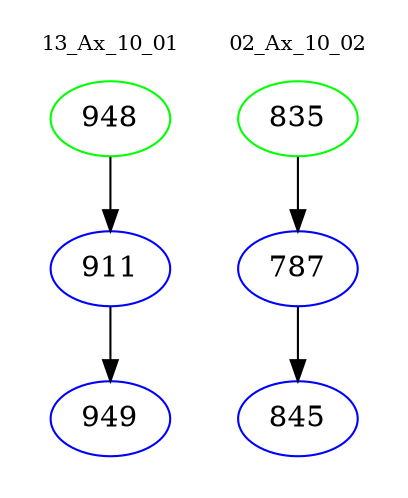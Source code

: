 digraph{
subgraph cluster_0 {
color = white
label = "13_Ax_10_01";
fontsize=10;
T0_948 [label="948", color="green"]
T0_948 -> T0_911 [color="black"]
T0_911 [label="911", color="blue"]
T0_911 -> T0_949 [color="black"]
T0_949 [label="949", color="blue"]
}
subgraph cluster_1 {
color = white
label = "02_Ax_10_02";
fontsize=10;
T1_835 [label="835", color="green"]
T1_835 -> T1_787 [color="black"]
T1_787 [label="787", color="blue"]
T1_787 -> T1_845 [color="black"]
T1_845 [label="845", color="blue"]
}
}
